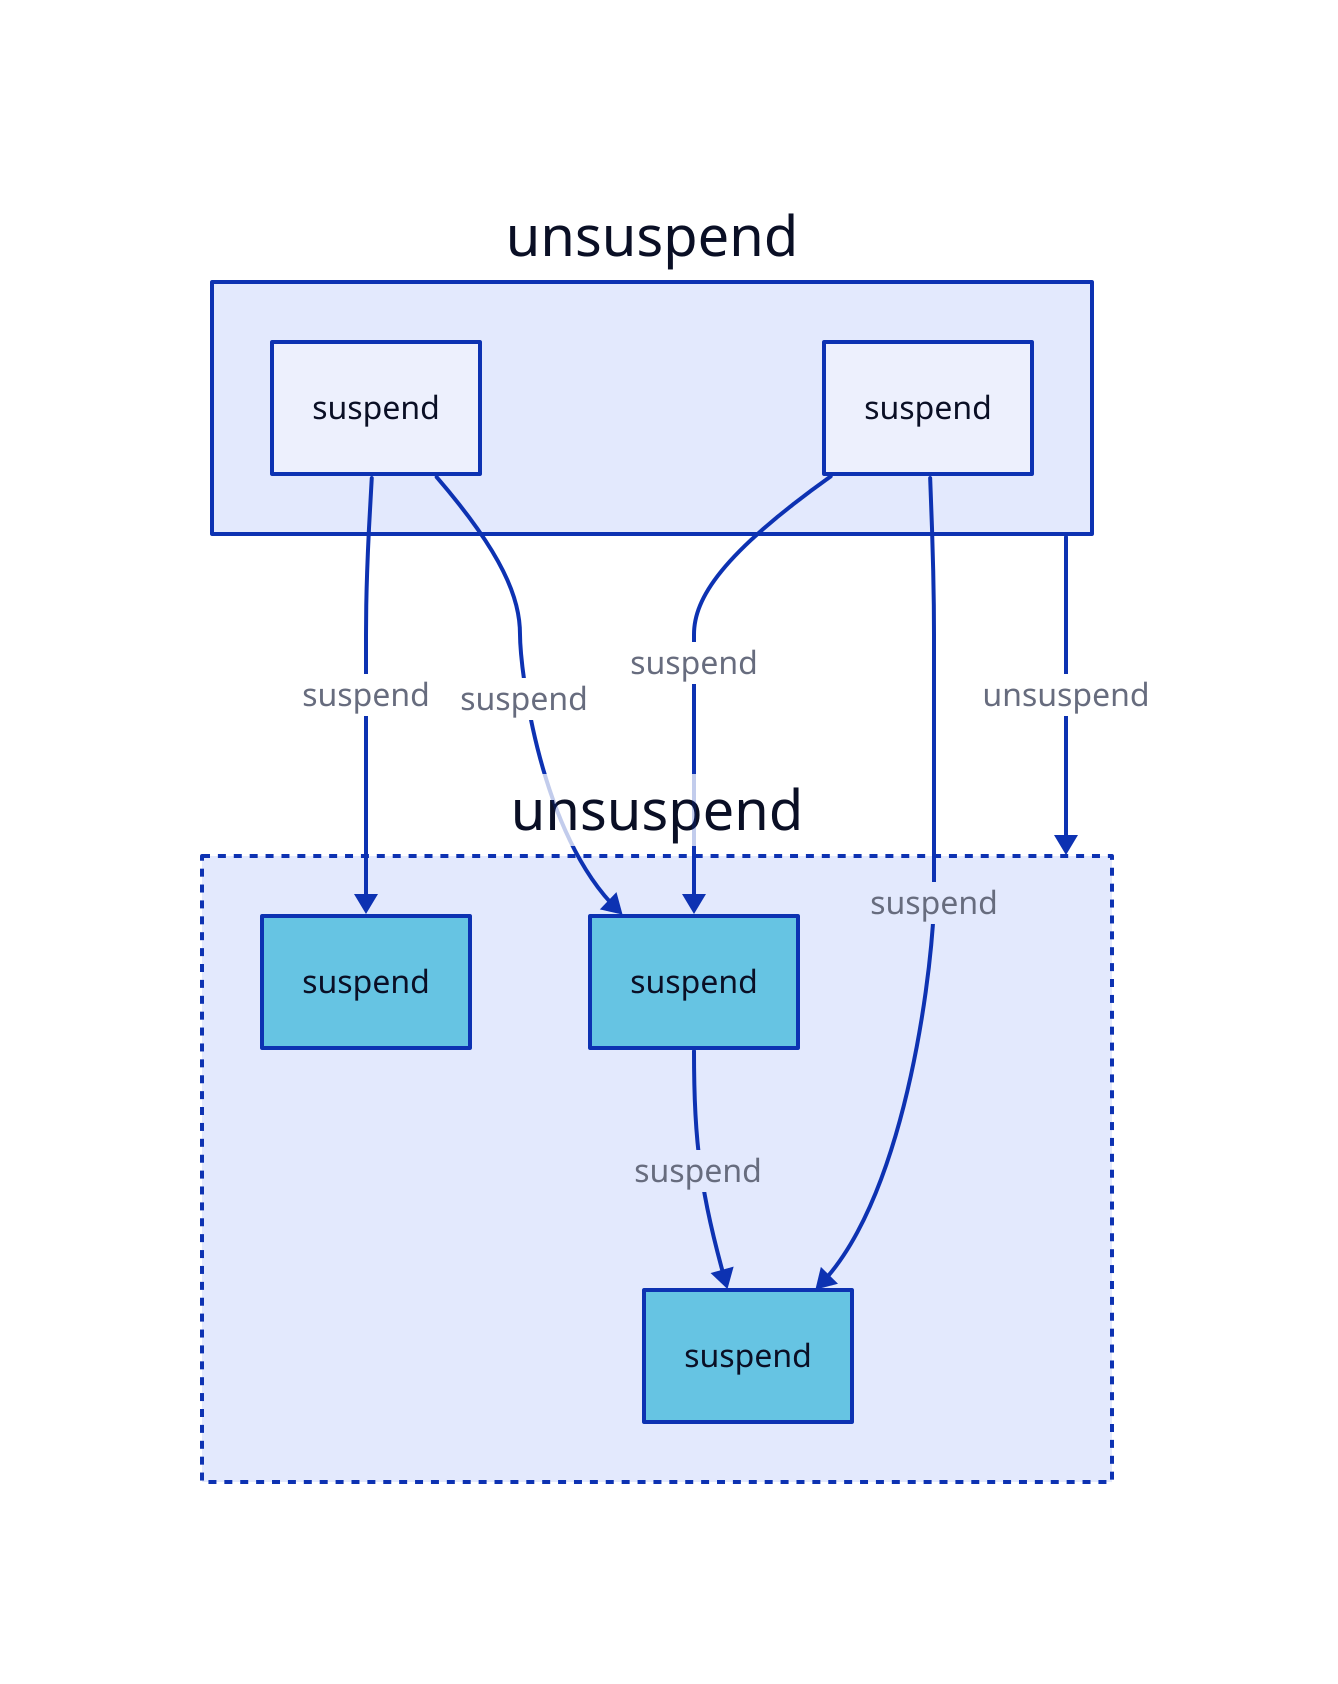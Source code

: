 # -----
# Models
# -----
restaurants: Restaurants {
  style.stroke-dash: 2
  *.style.fill: "#66c4e3"
  chip: Chipotle
  cfa: Chick-Fil-A
  bk: Burger King

  chip -> bk: competes with
}

diners: Diners {
  daniel
  zack
}

# -----
# Model Relationships
# -----
diners -> restaurants: eat at

diners.daniel -> restaurants.chip: likes
diners.daniel -> restaurants.cfa: dislikes

diners.zack -> restaurants.bk: likes
diners.zack -> restaurants.chip: likes


# Treat the above as models
**: suspend
(** -> **)[*]: suspend

# Display only top level
*: unsuspend
(* -> *)[*]: unsuspend
